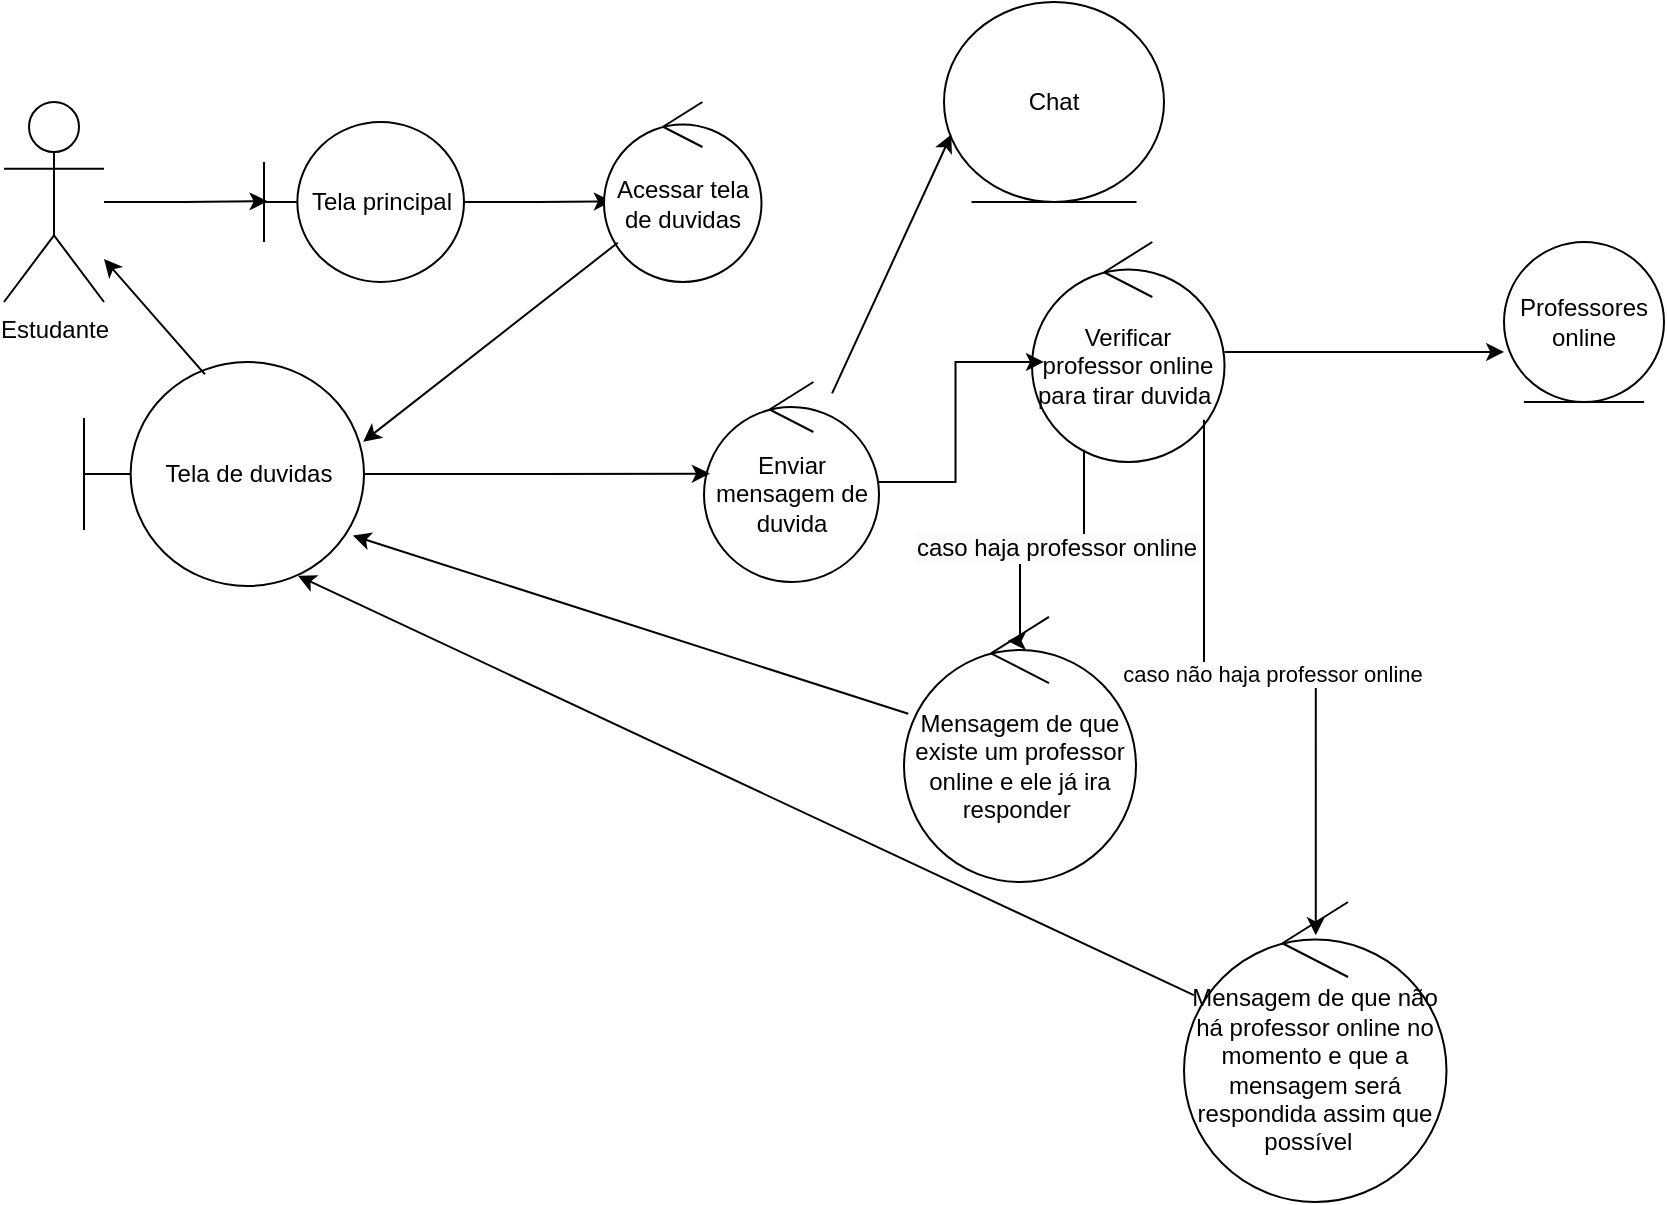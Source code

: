 <mxfile version="24.8.2">
  <diagram name="Página-1" id="A1XricTwvR2LtzFUGfRS">
    <mxGraphModel dx="2316" dy="1939" grid="1" gridSize="10" guides="1" tooltips="1" connect="1" arrows="1" fold="1" page="1" pageScale="1" pageWidth="827" pageHeight="1169" math="0" shadow="0">
      <root>
        <mxCell id="0" />
        <mxCell id="1" parent="0" />
        <mxCell id="thF2VDcHaVG7FaZjGytK-1" value="Estudante" style="shape=umlActor;verticalLabelPosition=bottom;verticalAlign=top;html=1;outlineConnect=0;" parent="1" vertex="1">
          <mxGeometry x="-100" y="30" width="50" height="100" as="geometry" />
        </mxCell>
        <mxCell id="thF2VDcHaVG7FaZjGytK-5" value="Tela principal" style="shape=umlBoundary;whiteSpace=wrap;html=1;" parent="1" vertex="1">
          <mxGeometry x="30" y="40" width="100" height="80" as="geometry" />
        </mxCell>
        <mxCell id="thF2VDcHaVG7FaZjGytK-9" style="edgeStyle=orthogonalEdgeStyle;rounded=0;orthogonalLoop=1;jettySize=auto;html=1;entryX=0.05;entryY=0.496;entryDx=0;entryDy=0;entryPerimeter=0;" parent="1" source="thF2VDcHaVG7FaZjGytK-5" edge="1">
          <mxGeometry relative="1" as="geometry">
            <mxPoint x="203.938" y="79.64" as="targetPoint" />
          </mxGeometry>
        </mxCell>
        <mxCell id="thF2VDcHaVG7FaZjGytK-35" style="edgeStyle=orthogonalEdgeStyle;rounded=0;orthogonalLoop=1;jettySize=auto;html=1;entryX=0.018;entryY=0.495;entryDx=0;entryDy=0;entryPerimeter=0;" parent="1" source="thF2VDcHaVG7FaZjGytK-1" target="thF2VDcHaVG7FaZjGytK-5" edge="1">
          <mxGeometry relative="1" as="geometry" />
        </mxCell>
        <mxCell id="thF2VDcHaVG7FaZjGytK-37" value="Acessar tela de duvidas" style="ellipse;shape=umlControl;whiteSpace=wrap;html=1;" parent="1" vertex="1">
          <mxGeometry x="200" y="30" width="78.75" height="90" as="geometry" />
        </mxCell>
        <mxCell id="thF2VDcHaVG7FaZjGytK-38" value="Tela de duvidas" style="shape=umlBoundary;whiteSpace=wrap;html=1;" parent="1" vertex="1">
          <mxGeometry x="-60" y="160" width="140" height="112" as="geometry" />
        </mxCell>
        <mxCell id="thF2VDcHaVG7FaZjGytK-39" value="" style="endArrow=classic;html=1;rounded=0;entryX=0.997;entryY=0.356;entryDx=0;entryDy=0;entryPerimeter=0;" parent="1" source="thF2VDcHaVG7FaZjGytK-37" target="thF2VDcHaVG7FaZjGytK-38" edge="1">
          <mxGeometry width="50" height="50" relative="1" as="geometry">
            <mxPoint x="280" y="250" as="sourcePoint" />
            <mxPoint x="330" y="200" as="targetPoint" />
          </mxGeometry>
        </mxCell>
        <mxCell id="yQ8m5PVfVtzuY-FzAJRZ-28" value="" style="endArrow=classic;html=1;rounded=0;exitX=0.432;exitY=0.055;exitDx=0;exitDy=0;exitPerimeter=0;" edge="1" parent="1" source="thF2VDcHaVG7FaZjGytK-38" target="thF2VDcHaVG7FaZjGytK-1">
          <mxGeometry width="50" height="50" relative="1" as="geometry">
            <mxPoint x="-50" y="240" as="sourcePoint" />
            <mxPoint y="190" as="targetPoint" />
          </mxGeometry>
        </mxCell>
        <mxCell id="yQ8m5PVfVtzuY-FzAJRZ-42" value="Enviar mensagem de duvida" style="ellipse;shape=umlControl;whiteSpace=wrap;html=1;" vertex="1" parent="1">
          <mxGeometry x="250" y="170" width="87.5" height="100" as="geometry" />
        </mxCell>
        <mxCell id="yQ8m5PVfVtzuY-FzAJRZ-43" style="edgeStyle=orthogonalEdgeStyle;rounded=0;orthogonalLoop=1;jettySize=auto;html=1;entryX=0.034;entryY=0.458;entryDx=0;entryDy=0;entryPerimeter=0;" edge="1" parent="1" source="thF2VDcHaVG7FaZjGytK-38" target="yQ8m5PVfVtzuY-FzAJRZ-42">
          <mxGeometry relative="1" as="geometry" />
        </mxCell>
        <mxCell id="yQ8m5PVfVtzuY-FzAJRZ-46" value="Verificar professor online para tirar duvida&amp;nbsp;" style="ellipse;shape=umlControl;whiteSpace=wrap;html=1;" vertex="1" parent="1">
          <mxGeometry x="414" y="100" width="96.25" height="110" as="geometry" />
        </mxCell>
        <mxCell id="yQ8m5PVfVtzuY-FzAJRZ-47" style="edgeStyle=orthogonalEdgeStyle;rounded=0;orthogonalLoop=1;jettySize=auto;html=1;entryX=0.062;entryY=0.545;entryDx=0;entryDy=0;entryPerimeter=0;" edge="1" parent="1" source="yQ8m5PVfVtzuY-FzAJRZ-42" target="yQ8m5PVfVtzuY-FzAJRZ-46">
          <mxGeometry relative="1" as="geometry" />
        </mxCell>
        <mxCell id="yQ8m5PVfVtzuY-FzAJRZ-48" value="Professores online" style="ellipse;shape=umlEntity;whiteSpace=wrap;html=1;" vertex="1" parent="1">
          <mxGeometry x="650" y="100" width="80" height="80" as="geometry" />
        </mxCell>
        <mxCell id="yQ8m5PVfVtzuY-FzAJRZ-49" style="edgeStyle=orthogonalEdgeStyle;rounded=0;orthogonalLoop=1;jettySize=auto;html=1;entryX=0.001;entryY=0.687;entryDx=0;entryDy=0;entryPerimeter=0;" edge="1" parent="1" source="yQ8m5PVfVtzuY-FzAJRZ-46" target="yQ8m5PVfVtzuY-FzAJRZ-48">
          <mxGeometry relative="1" as="geometry" />
        </mxCell>
        <mxCell id="yQ8m5PVfVtzuY-FzAJRZ-50" value="Mensagem de que existe um professor online e ele já ira responder&amp;nbsp;" style="ellipse;shape=umlControl;whiteSpace=wrap;html=1;" vertex="1" parent="1">
          <mxGeometry x="350" y="287.43" width="116" height="132.57" as="geometry" />
        </mxCell>
        <mxCell id="yQ8m5PVfVtzuY-FzAJRZ-51" style="edgeStyle=orthogonalEdgeStyle;rounded=0;orthogonalLoop=1;jettySize=auto;html=1;entryX=0.447;entryY=0.091;entryDx=0;entryDy=0;entryPerimeter=0;" edge="1" parent="1" source="yQ8m5PVfVtzuY-FzAJRZ-46" target="yQ8m5PVfVtzuY-FzAJRZ-50">
          <mxGeometry relative="1" as="geometry">
            <Array as="points">
              <mxPoint x="440" y="255" />
              <mxPoint x="408" y="255" />
            </Array>
          </mxGeometry>
        </mxCell>
        <mxCell id="yQ8m5PVfVtzuY-FzAJRZ-54" value="&lt;span style=&quot;font-size: 12px; background-color: rgb(251, 251, 251);&quot;&gt;caso haja professor online&lt;/span&gt;" style="edgeLabel;html=1;align=center;verticalAlign=middle;resizable=0;points=[];" vertex="1" connectable="0" parent="yQ8m5PVfVtzuY-FzAJRZ-51">
          <mxGeometry x="-0.028" y="-2" relative="1" as="geometry">
            <mxPoint as="offset" />
          </mxGeometry>
        </mxCell>
        <mxCell id="yQ8m5PVfVtzuY-FzAJRZ-55" value="Chat" style="ellipse;shape=umlEntity;whiteSpace=wrap;html=1;" vertex="1" parent="1">
          <mxGeometry x="370" y="-20" width="110" height="100" as="geometry" />
        </mxCell>
        <mxCell id="yQ8m5PVfVtzuY-FzAJRZ-56" value="" style="endArrow=classic;html=1;rounded=0;entryX=0.033;entryY=0.662;entryDx=0;entryDy=0;entryPerimeter=0;" edge="1" parent="1" source="yQ8m5PVfVtzuY-FzAJRZ-42" target="yQ8m5PVfVtzuY-FzAJRZ-55">
          <mxGeometry width="50" height="50" relative="1" as="geometry">
            <mxPoint x="380" y="190" as="sourcePoint" />
            <mxPoint x="430" y="140" as="targetPoint" />
          </mxGeometry>
        </mxCell>
        <mxCell id="yQ8m5PVfVtzuY-FzAJRZ-58" value="" style="endArrow=classic;html=1;rounded=0;entryX=0.96;entryY=0.775;entryDx=0;entryDy=0;entryPerimeter=0;" edge="1" parent="1" source="yQ8m5PVfVtzuY-FzAJRZ-50" target="thF2VDcHaVG7FaZjGytK-38">
          <mxGeometry width="50" height="50" relative="1" as="geometry">
            <mxPoint x="290" y="290" as="sourcePoint" />
            <mxPoint x="340" y="240" as="targetPoint" />
          </mxGeometry>
        </mxCell>
        <mxCell id="yQ8m5PVfVtzuY-FzAJRZ-59" value="Mensagem de que não há professor online no momento e que a mensagem será respondida assim que possível&amp;nbsp;&lt;span style=&quot;background-color: initial;&quot;&gt;&amp;nbsp;&lt;/span&gt;" style="ellipse;shape=umlControl;whiteSpace=wrap;html=1;" vertex="1" parent="1">
          <mxGeometry x="490" y="430" width="131.25" height="150" as="geometry" />
        </mxCell>
        <mxCell id="yQ8m5PVfVtzuY-FzAJRZ-60" style="edgeStyle=orthogonalEdgeStyle;rounded=0;orthogonalLoop=1;jettySize=auto;html=1;entryX=0.502;entryY=0.111;entryDx=0;entryDy=0;entryPerimeter=0;" edge="1" parent="1" source="yQ8m5PVfVtzuY-FzAJRZ-46" target="yQ8m5PVfVtzuY-FzAJRZ-59">
          <mxGeometry relative="1" as="geometry">
            <Array as="points">
              <mxPoint x="500" y="320" />
              <mxPoint x="556" y="320" />
            </Array>
          </mxGeometry>
        </mxCell>
        <mxCell id="yQ8m5PVfVtzuY-FzAJRZ-61" value="caso não haja professor online" style="edgeLabel;html=1;align=center;verticalAlign=middle;resizable=0;points=[];" vertex="1" connectable="0" parent="yQ8m5PVfVtzuY-FzAJRZ-60">
          <mxGeometry x="0.051" y="4" relative="1" as="geometry">
            <mxPoint as="offset" />
          </mxGeometry>
        </mxCell>
        <mxCell id="yQ8m5PVfVtzuY-FzAJRZ-62" value="" style="endArrow=classic;html=1;rounded=0;entryX=0.764;entryY=0.954;entryDx=0;entryDy=0;entryPerimeter=0;" edge="1" parent="1" source="yQ8m5PVfVtzuY-FzAJRZ-59" target="thF2VDcHaVG7FaZjGytK-38">
          <mxGeometry width="50" height="50" relative="1" as="geometry">
            <mxPoint x="310" y="430" as="sourcePoint" />
            <mxPoint x="360" y="380" as="targetPoint" />
          </mxGeometry>
        </mxCell>
      </root>
    </mxGraphModel>
  </diagram>
</mxfile>
